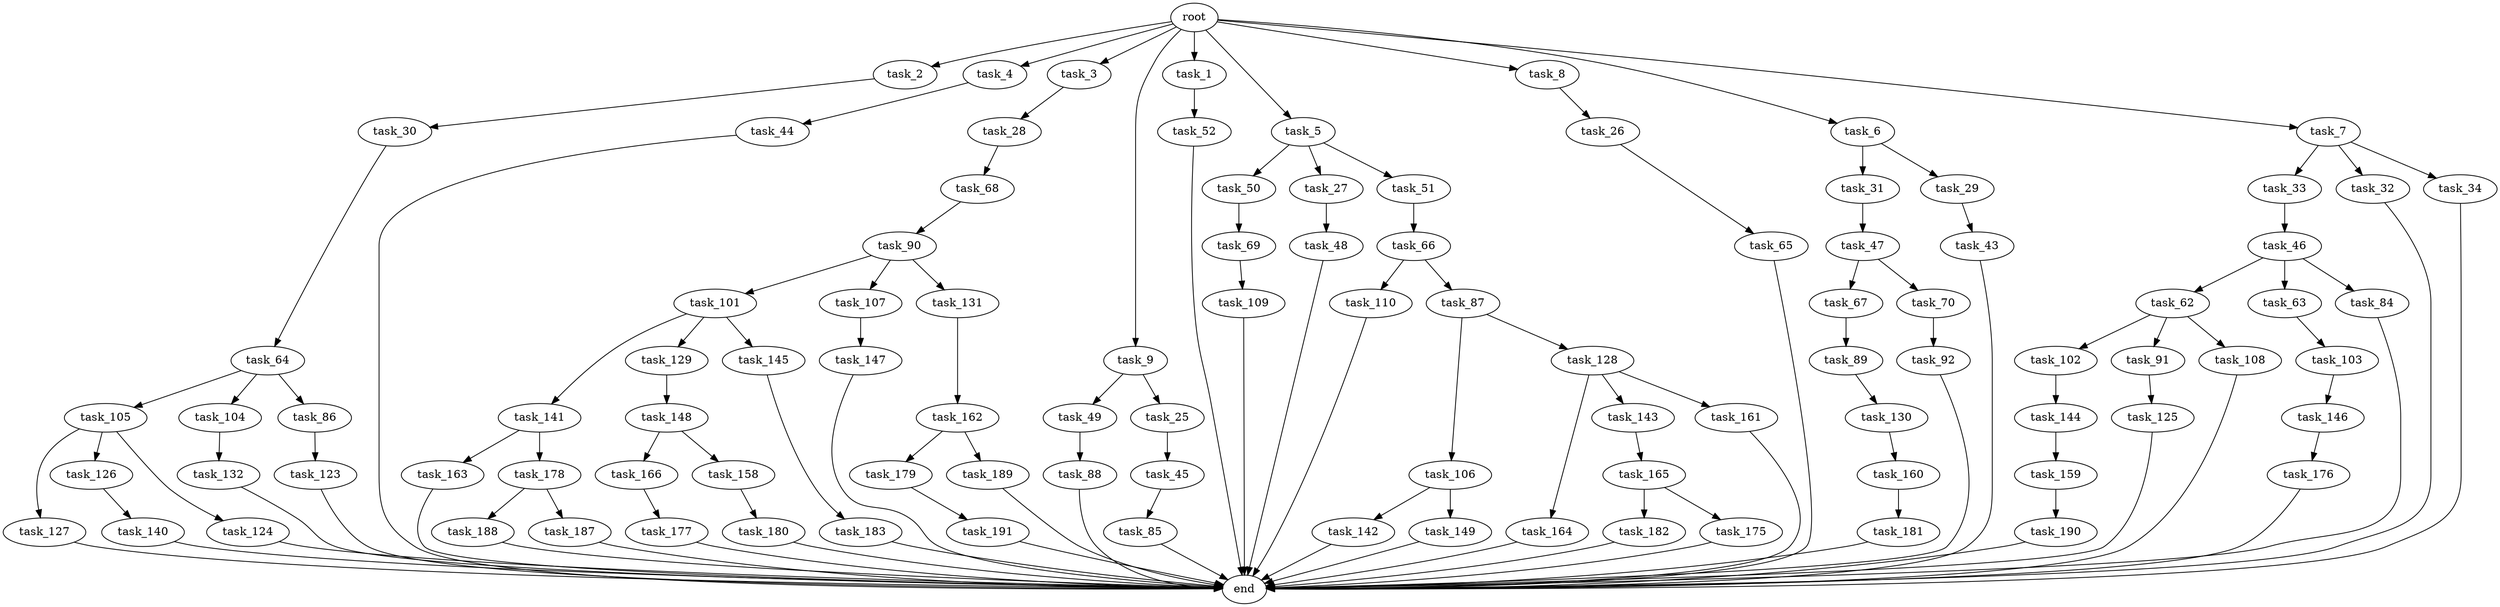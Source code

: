 digraph G {
  task_102 [size="618475290.624000"];
  task_65 [size="841813590.016000"];
  task_176 [size="1717986918.400000"];
  task_142 [size="618475290.624000"];
  task_162 [size="68719476.736000"];
  task_149 [size="618475290.624000"];
  task_105 [size="1099511627.776000"];
  task_182 [size="1391569403.904000"];
  task_166 [size="274877906.944000"];
  task_45 [size="429496729.600000"];
  task_163 [size="154618822.656000"];
  task_144 [size="618475290.624000"];
  task_46 [size="154618822.656000"];
  task_179 [size="841813590.016000"];
  task_177 [size="1099511627.776000"];
  task_28 [size="68719476.736000"];
  task_50 [size="1391569403.904000"];
  task_127 [size="841813590.016000"];
  task_62 [size="274877906.944000"];
  task_49 [size="618475290.624000"];
  task_146 [size="1717986918.400000"];
  task_90 [size="429496729.600000"];
  task_159 [size="154618822.656000"];
  task_106 [size="274877906.944000"];
  task_27 [size="1391569403.904000"];
  task_140 [size="1717986918.400000"];
  task_147 [size="429496729.600000"];
  task_190 [size="154618822.656000"];
  task_164 [size="841813590.016000"];
  task_126 [size="841813590.016000"];
  task_52 [size="154618822.656000"];
  task_2 [size="2.048000"];
  task_48 [size="429496729.600000"];
  task_67 [size="68719476.736000"];
  task_110 [size="1391569403.904000"];
  task_109 [size="1099511627.776000"];
  task_30 [size="429496729.600000"];
  task_158 [size="274877906.944000"];
  task_31 [size="1099511627.776000"];
  task_130 [size="1391569403.904000"];
  task_160 [size="68719476.736000"];
  task_104 [size="1099511627.776000"];
  task_33 [size="274877906.944000"];
  task_4 [size="2.048000"];
  task_43 [size="68719476.736000"];
  task_141 [size="1391569403.904000"];
  task_124 [size="841813590.016000"];
  task_85 [size="429496729.600000"];
  task_92 [size="841813590.016000"];
  task_129 [size="1391569403.904000"];
  task_188 [size="618475290.624000"];
  task_103 [size="1391569403.904000"];
  task_181 [size="1099511627.776000"];
  task_91 [size="618475290.624000"];
  task_89 [size="154618822.656000"];
  task_3 [size="2.048000"];
  task_9 [size="2.048000"];
  task_32 [size="274877906.944000"];
  task_143 [size="841813590.016000"];
  task_34 [size="274877906.944000"];
  task_148 [size="841813590.016000"];
  task_86 [size="1099511627.776000"];
  task_189 [size="841813590.016000"];
  task_101 [size="1099511627.776000"];
  task_1 [size="2.048000"];
  task_107 [size="1099511627.776000"];
  task_26 [size="429496729.600000"];
  task_69 [size="1099511627.776000"];
  task_44 [size="274877906.944000"];
  task_5 [size="2.048000"];
  task_108 [size="618475290.624000"];
  task_88 [size="68719476.736000"];
  end [size="0.000000"];
  task_8 [size="2.048000"];
  task_87 [size="1391569403.904000"];
  task_64 [size="429496729.600000"];
  task_63 [size="274877906.944000"];
  task_183 [size="618475290.624000"];
  task_131 [size="1099511627.776000"];
  task_132 [size="618475290.624000"];
  task_84 [size="274877906.944000"];
  task_29 [size="1099511627.776000"];
  task_145 [size="1391569403.904000"];
  task_178 [size="154618822.656000"];
  root [size="0.000000"];
  task_187 [size="618475290.624000"];
  task_47 [size="618475290.624000"];
  task_123 [size="1099511627.776000"];
  task_128 [size="274877906.944000"];
  task_180 [size="274877906.944000"];
  task_6 [size="2.048000"];
  task_70 [size="68719476.736000"];
  task_191 [size="841813590.016000"];
  task_175 [size="1391569403.904000"];
  task_7 [size="2.048000"];
  task_165 [size="429496729.600000"];
  task_161 [size="841813590.016000"];
  task_51 [size="1391569403.904000"];
  task_125 [size="1099511627.776000"];
  task_25 [size="618475290.624000"];
  task_68 [size="1717986918.400000"];
  task_66 [size="841813590.016000"];

  task_102 -> task_144 [size="301989888.000000"];
  task_65 -> end [size="1.000000"];
  task_176 -> end [size="1.000000"];
  task_142 -> end [size="1.000000"];
  task_162 -> task_189 [size="411041792.000000"];
  task_162 -> task_179 [size="411041792.000000"];
  task_149 -> end [size="1.000000"];
  task_105 -> task_124 [size="411041792.000000"];
  task_105 -> task_126 [size="411041792.000000"];
  task_105 -> task_127 [size="411041792.000000"];
  task_182 -> end [size="1.000000"];
  task_166 -> task_177 [size="536870912.000000"];
  task_45 -> task_85 [size="209715200.000000"];
  task_163 -> end [size="1.000000"];
  task_144 -> task_159 [size="75497472.000000"];
  task_46 -> task_63 [size="134217728.000000"];
  task_46 -> task_84 [size="134217728.000000"];
  task_46 -> task_62 [size="134217728.000000"];
  task_179 -> task_191 [size="411041792.000000"];
  task_177 -> end [size="1.000000"];
  task_28 -> task_68 [size="838860800.000000"];
  task_50 -> task_69 [size="536870912.000000"];
  task_127 -> end [size="1.000000"];
  task_62 -> task_91 [size="301989888.000000"];
  task_62 -> task_102 [size="301989888.000000"];
  task_62 -> task_108 [size="301989888.000000"];
  task_49 -> task_88 [size="33554432.000000"];
  task_146 -> task_176 [size="838860800.000000"];
  task_90 -> task_107 [size="536870912.000000"];
  task_90 -> task_131 [size="536870912.000000"];
  task_90 -> task_101 [size="536870912.000000"];
  task_159 -> task_190 [size="75497472.000000"];
  task_106 -> task_149 [size="301989888.000000"];
  task_106 -> task_142 [size="301989888.000000"];
  task_27 -> task_48 [size="209715200.000000"];
  task_140 -> end [size="1.000000"];
  task_147 -> end [size="1.000000"];
  task_190 -> end [size="1.000000"];
  task_164 -> end [size="1.000000"];
  task_126 -> task_140 [size="838860800.000000"];
  task_52 -> end [size="1.000000"];
  task_2 -> task_30 [size="209715200.000000"];
  task_48 -> end [size="1.000000"];
  task_67 -> task_89 [size="75497472.000000"];
  task_110 -> end [size="1.000000"];
  task_109 -> end [size="1.000000"];
  task_30 -> task_64 [size="209715200.000000"];
  task_158 -> task_180 [size="134217728.000000"];
  task_31 -> task_47 [size="301989888.000000"];
  task_130 -> task_160 [size="33554432.000000"];
  task_160 -> task_181 [size="536870912.000000"];
  task_104 -> task_132 [size="301989888.000000"];
  task_33 -> task_46 [size="75497472.000000"];
  task_4 -> task_44 [size="134217728.000000"];
  task_43 -> end [size="1.000000"];
  task_141 -> task_163 [size="75497472.000000"];
  task_141 -> task_178 [size="75497472.000000"];
  task_124 -> end [size="1.000000"];
  task_85 -> end [size="1.000000"];
  task_92 -> end [size="1.000000"];
  task_129 -> task_148 [size="411041792.000000"];
  task_188 -> end [size="1.000000"];
  task_103 -> task_146 [size="838860800.000000"];
  task_181 -> end [size="1.000000"];
  task_91 -> task_125 [size="536870912.000000"];
  task_89 -> task_130 [size="679477248.000000"];
  task_3 -> task_28 [size="33554432.000000"];
  task_9 -> task_25 [size="301989888.000000"];
  task_9 -> task_49 [size="301989888.000000"];
  task_32 -> end [size="1.000000"];
  task_143 -> task_165 [size="209715200.000000"];
  task_34 -> end [size="1.000000"];
  task_148 -> task_158 [size="134217728.000000"];
  task_148 -> task_166 [size="134217728.000000"];
  task_86 -> task_123 [size="536870912.000000"];
  task_189 -> end [size="1.000000"];
  task_101 -> task_145 [size="679477248.000000"];
  task_101 -> task_129 [size="679477248.000000"];
  task_101 -> task_141 [size="679477248.000000"];
  task_1 -> task_52 [size="75497472.000000"];
  task_107 -> task_147 [size="209715200.000000"];
  task_26 -> task_65 [size="411041792.000000"];
  task_69 -> task_109 [size="536870912.000000"];
  task_44 -> end [size="1.000000"];
  task_5 -> task_27 [size="679477248.000000"];
  task_5 -> task_51 [size="679477248.000000"];
  task_5 -> task_50 [size="679477248.000000"];
  task_108 -> end [size="1.000000"];
  task_88 -> end [size="1.000000"];
  task_8 -> task_26 [size="209715200.000000"];
  task_87 -> task_128 [size="134217728.000000"];
  task_87 -> task_106 [size="134217728.000000"];
  task_64 -> task_86 [size="536870912.000000"];
  task_64 -> task_104 [size="536870912.000000"];
  task_64 -> task_105 [size="536870912.000000"];
  task_63 -> task_103 [size="679477248.000000"];
  task_183 -> end [size="1.000000"];
  task_131 -> task_162 [size="33554432.000000"];
  task_132 -> end [size="1.000000"];
  task_84 -> end [size="1.000000"];
  task_29 -> task_43 [size="33554432.000000"];
  task_145 -> task_183 [size="301989888.000000"];
  task_178 -> task_188 [size="301989888.000000"];
  task_178 -> task_187 [size="301989888.000000"];
  root -> task_2 [size="1.000000"];
  root -> task_6 [size="1.000000"];
  root -> task_4 [size="1.000000"];
  root -> task_5 [size="1.000000"];
  root -> task_3 [size="1.000000"];
  root -> task_9 [size="1.000000"];
  root -> task_8 [size="1.000000"];
  root -> task_7 [size="1.000000"];
  root -> task_1 [size="1.000000"];
  task_187 -> end [size="1.000000"];
  task_47 -> task_70 [size="33554432.000000"];
  task_47 -> task_67 [size="33554432.000000"];
  task_123 -> end [size="1.000000"];
  task_128 -> task_161 [size="411041792.000000"];
  task_128 -> task_143 [size="411041792.000000"];
  task_128 -> task_164 [size="411041792.000000"];
  task_180 -> end [size="1.000000"];
  task_6 -> task_29 [size="536870912.000000"];
  task_6 -> task_31 [size="536870912.000000"];
  task_70 -> task_92 [size="411041792.000000"];
  task_191 -> end [size="1.000000"];
  task_175 -> end [size="1.000000"];
  task_7 -> task_33 [size="134217728.000000"];
  task_7 -> task_34 [size="134217728.000000"];
  task_7 -> task_32 [size="134217728.000000"];
  task_165 -> task_175 [size="679477248.000000"];
  task_165 -> task_182 [size="679477248.000000"];
  task_161 -> end [size="1.000000"];
  task_51 -> task_66 [size="411041792.000000"];
  task_125 -> end [size="1.000000"];
  task_25 -> task_45 [size="209715200.000000"];
  task_68 -> task_90 [size="209715200.000000"];
  task_66 -> task_110 [size="679477248.000000"];
  task_66 -> task_87 [size="679477248.000000"];
}
